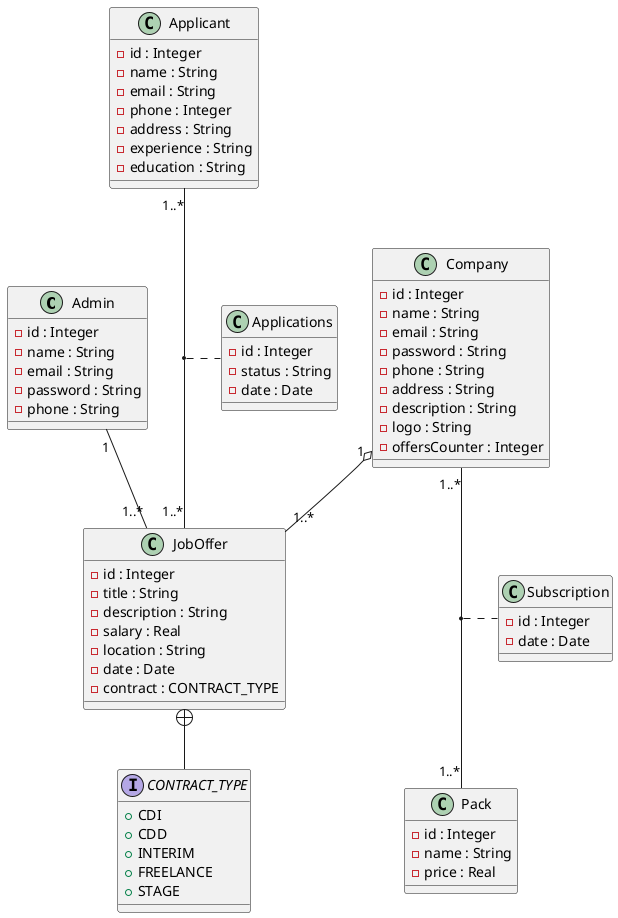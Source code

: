 @startuml
class Admin {
    -id : Integer
    -name : String
    -email : String
    -password : String
    -phone : String
    }

class Applicant {
    -id : Integer
    -name : String
    -email : String
    -phone : Integer
    -address : String
    -experience : String
    -education : String
    }

class JobOffer {
    -id : Integer
    -title : String
    -description : String
    -salary : Real
    -location : String
    -date : Date
    -contract : CONTRACT_TYPE
    }

class Company{
    -id : Integer
    -name : String
    -email : String
    -password : String
    -phone : String
    -address : String
    -description : String
    -logo : String
    -offersCounter : Integer
    }
class Applications{
    -id : Integer
    -status : String
    -date : Date
    }

class Pack{
    -id : Integer
    -name : String
    -price : Real
    }

class Subscription{
    -id : Integer
    -date : Date
}
interface CONTRACT_TYPE{
    +CDI
    +CDD
    +INTERIM
    +FREELANCE
    +STAGE
    }



Company  "1" o-- "1..*" JobOffer
Admin  "1" -- "1..*" JobOffer
JobOffer +-- CONTRACT_TYPE
Applicant "1..*" -- "1..*" JobOffer
(JobOffer, Applicant) .. Applications
Company "1..*" -- "1..*" Pack
(Company, Pack) .. Subscription

@enduml

